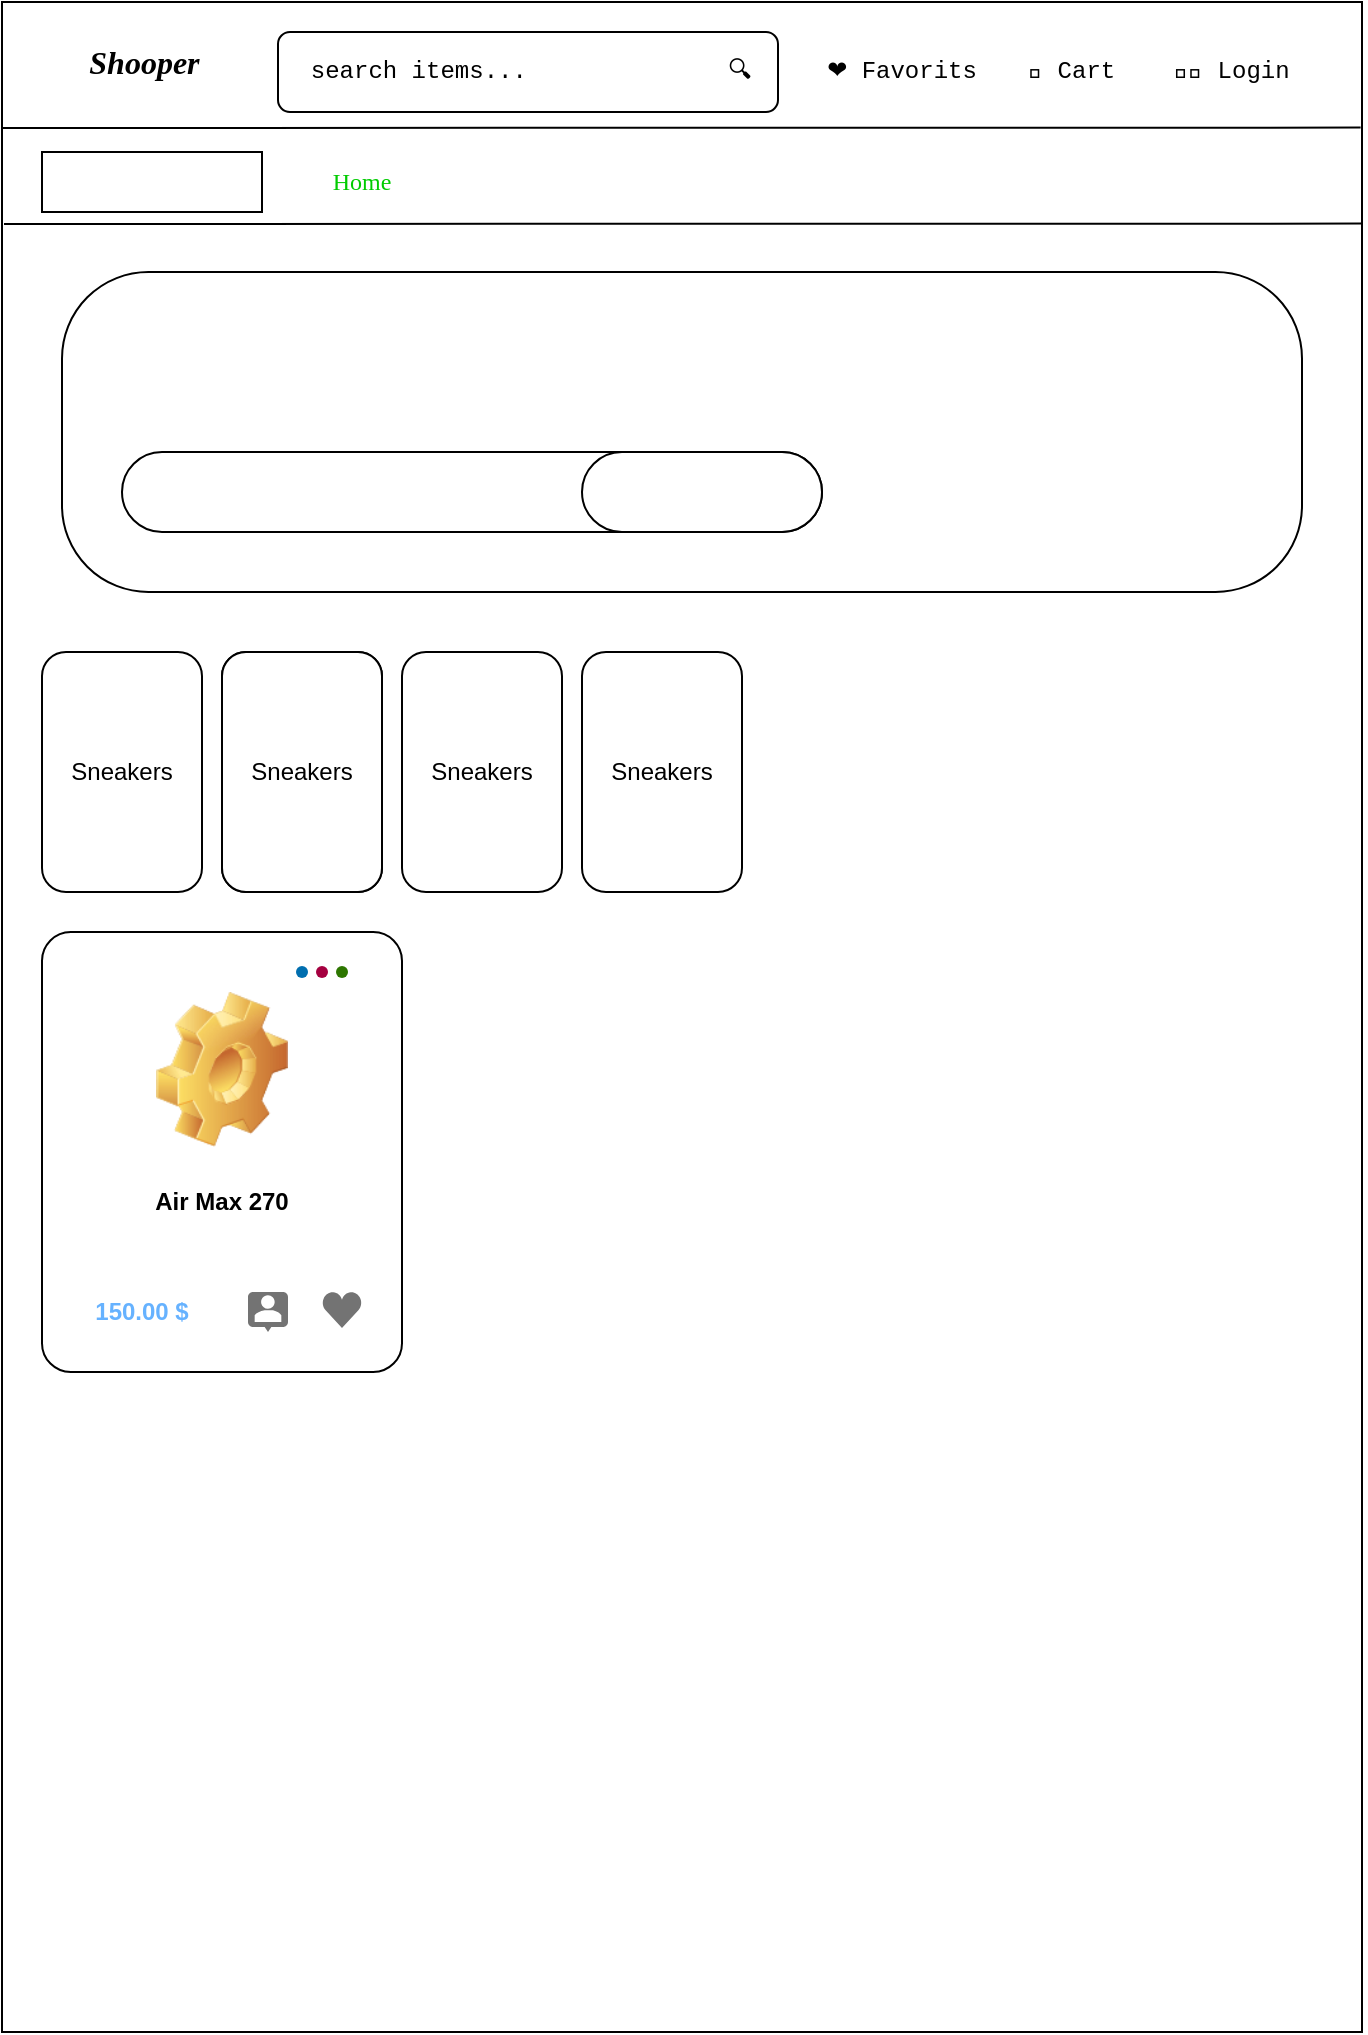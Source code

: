 <mxfile>
    <diagram id="feeelQbg_FDXUZ-O47BR" name="Page-1">
        <mxGraphModel dx="896" dy="402" grid="1" gridSize="10" guides="1" tooltips="1" connect="1" arrows="1" fold="1" page="1" pageScale="1" pageWidth="850" pageHeight="1100" math="0" shadow="0">
            <root>
                <mxCell id="0"/>
                <mxCell id="1" parent="0"/>
                <mxCell id="58" value="" style="rounded=0;whiteSpace=wrap;html=1;" parent="1" vertex="1">
                    <mxGeometry x="40" y="35" width="680" height="1015" as="geometry"/>
                </mxCell>
                <mxCell id="59" value="🛒Shooper" style="text;html=1;strokeColor=none;fillColor=none;align=center;verticalAlign=middle;whiteSpace=wrap;rounded=0;fontStyle=3;fontFamily=Comic Sans MS;fontSize=16;" parent="1" vertex="1">
                    <mxGeometry x="60" y="50" width="90" height="30" as="geometry"/>
                </mxCell>
                <mxCell id="60" value="&amp;nbsp; search items...&amp;nbsp; &amp;nbsp; &amp;nbsp; &amp;nbsp; &amp;nbsp; &amp;nbsp; &amp;nbsp; 🔍" style="rounded=1;whiteSpace=wrap;html=1;fontFamily=Courier New;fontSize=12;align=left;" parent="1" vertex="1">
                    <mxGeometry x="178" y="50" width="250" height="40" as="geometry"/>
                </mxCell>
                <mxCell id="62" value="❤ Favorits" style="text;html=1;strokeColor=none;fillColor=none;align=center;verticalAlign=middle;whiteSpace=wrap;rounded=0;fontFamily=Courier New;fontSize=12;" parent="1" vertex="1">
                    <mxGeometry x="450" y="55" width="80" height="30" as="geometry"/>
                </mxCell>
                <mxCell id="63" value="🛒 Cart" style="text;html=1;strokeColor=none;fillColor=none;align=center;verticalAlign=middle;whiteSpace=wrap;rounded=0;fontFamily=Courier New;fontSize=12;" parent="1" vertex="1">
                    <mxGeometry x="530" y="55" width="90" height="30" as="geometry"/>
                </mxCell>
                <mxCell id="64" value="👨‍🚒 Login" style="text;html=1;strokeColor=none;fillColor=none;align=center;verticalAlign=middle;whiteSpace=wrap;rounded=0;fontFamily=Courier New;fontSize=12;" parent="1" vertex="1">
                    <mxGeometry x="610" y="55" width="90" height="30" as="geometry"/>
                </mxCell>
                <mxCell id="66" value="" style="endArrow=none;html=1;fontFamily=Courier New;fontSize=7;entryX=0.999;entryY=0.16;entryDx=0;entryDy=0;entryPerimeter=0;verticalAlign=middle;textOpacity=40;fontColor=#707070;" parent="1" edge="1">
                    <mxGeometry width="50" height="50" relative="1" as="geometry">
                        <mxPoint x="40" y="98" as="sourcePoint"/>
                        <mxPoint x="719.32" y="97.8" as="targetPoint"/>
                        <Array as="points"/>
                    </mxGeometry>
                </mxCell>
                <mxCell id="67" value="🔠 All Catogories" style="rounded=0;whiteSpace=wrap;html=1;fontFamily=Garamond;fontSize=12;fontColor=#FFFFFF;fontStyle=1" parent="1" vertex="1">
                    <mxGeometry x="60" y="110" width="110" height="30" as="geometry"/>
                </mxCell>
                <mxCell id="68" value="&lt;span style=&quot;&quot;&gt;Home&lt;/span&gt;" style="text;html=1;strokeColor=none;fillColor=none;align=center;verticalAlign=middle;whiteSpace=wrap;rounded=0;labelBackgroundColor=none;labelBorderColor=none;fontFamily=Garamond;fontSize=12;fontColor=#00CC00;" parent="1" vertex="1">
                    <mxGeometry x="190" y="110" width="60" height="30" as="geometry"/>
                </mxCell>
                <mxCell id="69" value="&lt;span style=&quot;&quot;&gt;Abount&lt;/span&gt;&lt;span style=&quot;color: rgba(0, 0, 0, 0); font-family: monospace; font-size: 0px; text-align: start;&quot;&gt;%3CmxGraphModel%3E%3Croot%3E%3CmxCell%20id%3D%220%22%2F%3E%3CmxCell%20id%3D%221%22%20parent%3D%220%22%2F%3E%3CmxCell%20id%3D%222%22%20value%3D%22%26lt%3Bspan%20style%3D%26quot%3B%26quot%3B%26gt%3BHome%26lt%3B%2Fspan%26gt%3B%22%20style%3D%22text%3Bhtml%3D1%3BstrokeColor%3Dnone%3BfillColor%3Dnone%3Balign%3Dcenter%3BverticalAlign%3Dmiddle%3BwhiteSpace%3Dwrap%3Brounded%3D0%3BlabelBackgroundColor%3Dnone%3BlabelBorderColor%3Dnone%3BfontFamily%3DGaramond%3BfontSize%3D12%3BfontColor%3D%23FFFFFF%3B%22%20vertex%3D%221%22%20parent%3D%221%22%3E%3CmxGeometry%20x%3D%22190%22%20y%3D%22110%22%20width%3D%2260%22%20height%3D%2230%22%20as%3D%22geometry%22%2F%3E%3C%2FmxCell%3E%3C%2Froot%3E%3C%2FmxGraphModel%3E&lt;/span&gt;" style="text;html=1;strokeColor=none;fillColor=none;align=center;verticalAlign=middle;whiteSpace=wrap;rounded=0;labelBackgroundColor=none;labelBorderColor=none;fontFamily=Garamond;fontSize=12;fontColor=#FFFFFF;" parent="1" vertex="1">
                    <mxGeometry x="240" y="110" width="60" height="30" as="geometry"/>
                </mxCell>
                <mxCell id="70" value="Contact" style="text;html=1;strokeColor=none;fillColor=none;align=center;verticalAlign=middle;whiteSpace=wrap;rounded=0;labelBackgroundColor=none;labelBorderColor=none;fontFamily=Garamond;fontSize=12;fontColor=#FFFFFF;" parent="1" vertex="1">
                    <mxGeometry x="300" y="110" width="60" height="30" as="geometry"/>
                </mxCell>
                <mxCell id="71" value="" style="endArrow=none;html=1;fontFamily=Courier New;fontSize=7;entryX=0.999;entryY=0.16;entryDx=0;entryDy=0;entryPerimeter=0;verticalAlign=middle;textOpacity=40;fontColor=#707070;" parent="1" edge="1">
                    <mxGeometry width="50" height="50" relative="1" as="geometry">
                        <mxPoint x="41" y="146" as="sourcePoint"/>
                        <mxPoint x="720.32" y="145.8" as="targetPoint"/>
                        <Array as="points"/>
                    </mxGeometry>
                </mxCell>
                <mxCell id="72" value="" style="rounded=1;whiteSpace=wrap;html=1;labelBackgroundColor=none;labelBorderColor=none;fontFamily=Garamond;fontSize=12;fontColor=#00CC00;arcSize=27;" parent="1" vertex="1">
                    <mxGeometry x="70" y="170" width="620" height="160" as="geometry"/>
                </mxCell>
                <mxCell id="73" value="Air Max" style="text;html=1;strokeColor=none;fillColor=none;align=left;verticalAlign=middle;whiteSpace=wrap;rounded=0;labelBackgroundColor=none;labelBorderColor=none;fontFamily=Tahoma;fontSize=26;fontColor=#FFFFFF;" parent="1" vertex="1">
                    <mxGeometry x="100" y="200" width="250" height="30" as="geometry"/>
                </mxCell>
                <mxCell id="74" value="" style="rounded=1;whiteSpace=wrap;html=1;labelBackgroundColor=none;labelBorderColor=none;fontFamily=Tahoma;fontSize=26;fontColor=#FFFFFF;arcSize=50;" parent="1" vertex="1">
                    <mxGeometry x="100" y="260" width="350" height="40" as="geometry"/>
                </mxCell>
                <mxCell id="75" value="subsrcibe" style="rounded=1;whiteSpace=wrap;html=1;labelBackgroundColor=none;labelBorderColor=none;fontFamily=Garamond;fontSize=21;fontColor=#FFFFFF;arcSize=50;" parent="1" vertex="1">
                    <mxGeometry x="330" y="260" width="120" height="40" as="geometry"/>
                </mxCell>
                <mxCell id="76" value="Sneakers" style="rounded=1;whiteSpace=wrap;html=1;" parent="1" vertex="1">
                    <mxGeometry x="60" y="360" width="80" height="120" as="geometry"/>
                </mxCell>
                <mxCell id="77" value="" style="rounded=1;whiteSpace=wrap;html=1;" parent="1" vertex="1">
                    <mxGeometry x="150" y="360" width="80" height="120" as="geometry"/>
                </mxCell>
                <mxCell id="80" value="Sneakers" style="rounded=1;whiteSpace=wrap;html=1;" parent="1" vertex="1">
                    <mxGeometry x="150" y="360" width="80" height="120" as="geometry"/>
                </mxCell>
                <mxCell id="81" value="Sneakers" style="rounded=1;whiteSpace=wrap;html=1;" parent="1" vertex="1">
                    <mxGeometry x="240" y="360" width="80" height="120" as="geometry"/>
                </mxCell>
                <mxCell id="82" value="Sneakers" style="rounded=1;whiteSpace=wrap;html=1;" parent="1" vertex="1">
                    <mxGeometry x="330" y="360" width="80" height="120" as="geometry"/>
                </mxCell>
                <mxCell id="84" value="" style="rounded=1;whiteSpace=wrap;html=1;arcSize=8;" parent="1" vertex="1">
                    <mxGeometry x="60" y="500" width="180" height="220" as="geometry"/>
                </mxCell>
                <mxCell id="86" value="" style="shape=image;html=1;verticalLabelPosition=bottom;verticalAlign=top;imageAspect=1;aspect=fixed;image=img/clipart/Gear_128x128.png" parent="1" vertex="1">
                    <mxGeometry x="117" y="530" width="66" height="77.42" as="geometry"/>
                </mxCell>
                <mxCell id="87" value="" style="shape=waypoint;sketch=0;fillStyle=solid;size=6;pointerEvents=1;points=[];fillColor=#60a917;resizable=0;rotatable=0;perimeter=centerPerimeter;snapToPoint=1;fontColor=#ffffff;strokeColor=#2D7600;" parent="1" vertex="1">
                    <mxGeometry x="200" y="510" width="20" height="20" as="geometry"/>
                </mxCell>
                <mxCell id="88" value="" style="shape=waypoint;sketch=0;fillStyle=solid;size=6;pointerEvents=1;points=[];fillColor=#d80073;resizable=0;rotatable=0;perimeter=centerPerimeter;snapToPoint=1;fontColor=#ffffff;strokeColor=#A50040;" parent="1" vertex="1">
                    <mxGeometry x="190" y="510" width="20" height="20" as="geometry"/>
                </mxCell>
                <mxCell id="89" value="" style="shape=waypoint;sketch=0;fillStyle=solid;size=6;pointerEvents=1;points=[];fillColor=#1ba1e2;resizable=0;rotatable=0;perimeter=centerPerimeter;snapToPoint=1;fontColor=#ffffff;strokeColor=#006EAF;" parent="1" vertex="1">
                    <mxGeometry x="180" y="510" width="20" height="20" as="geometry"/>
                </mxCell>
                <mxCell id="90" value="Air Max 270" style="text;html=1;strokeColor=none;fillColor=none;align=center;verticalAlign=middle;whiteSpace=wrap;rounded=0;strokeWidth=3;fontStyle=1" parent="1" vertex="1">
                    <mxGeometry x="110" y="620" width="80" height="30" as="geometry"/>
                </mxCell>
                <mxCell id="91" value="150.00 $" style="text;html=1;strokeColor=none;fillColor=none;align=center;verticalAlign=middle;whiteSpace=wrap;rounded=0;strokeWidth=3;fontStyle=1;fontColor=#66B2FF;" parent="1" vertex="1">
                    <mxGeometry x="70" y="675" width="80" height="30" as="geometry"/>
                </mxCell>
                <mxCell id="92" value="" style="dashed=0;aspect=fixed;verticalLabelPosition=bottom;verticalAlign=top;align=center;shape=mxgraph.gmdl.heart;strokeColor=none;fillColor=#737373;shadow=0;sketch=0;strokeWidth=3;fontColor=#66B2FF;" parent="1" vertex="1">
                    <mxGeometry x="200" y="680" width="20" height="18" as="geometry"/>
                </mxCell>
                <mxCell id="93" value="" style="dashed=0;aspect=fixed;verticalLabelPosition=bottom;verticalAlign=top;align=center;shape=mxgraph.gmdl.chat;strokeColor=none;fillColor=#737373;shadow=0;sketch=0;strokeWidth=3;fontColor=#66B2FF;" parent="1" vertex="1">
                    <mxGeometry x="163" y="680" width="20" height="20" as="geometry"/>
                </mxCell>
            </root>
        </mxGraphModel>
    </diagram>
</mxfile>